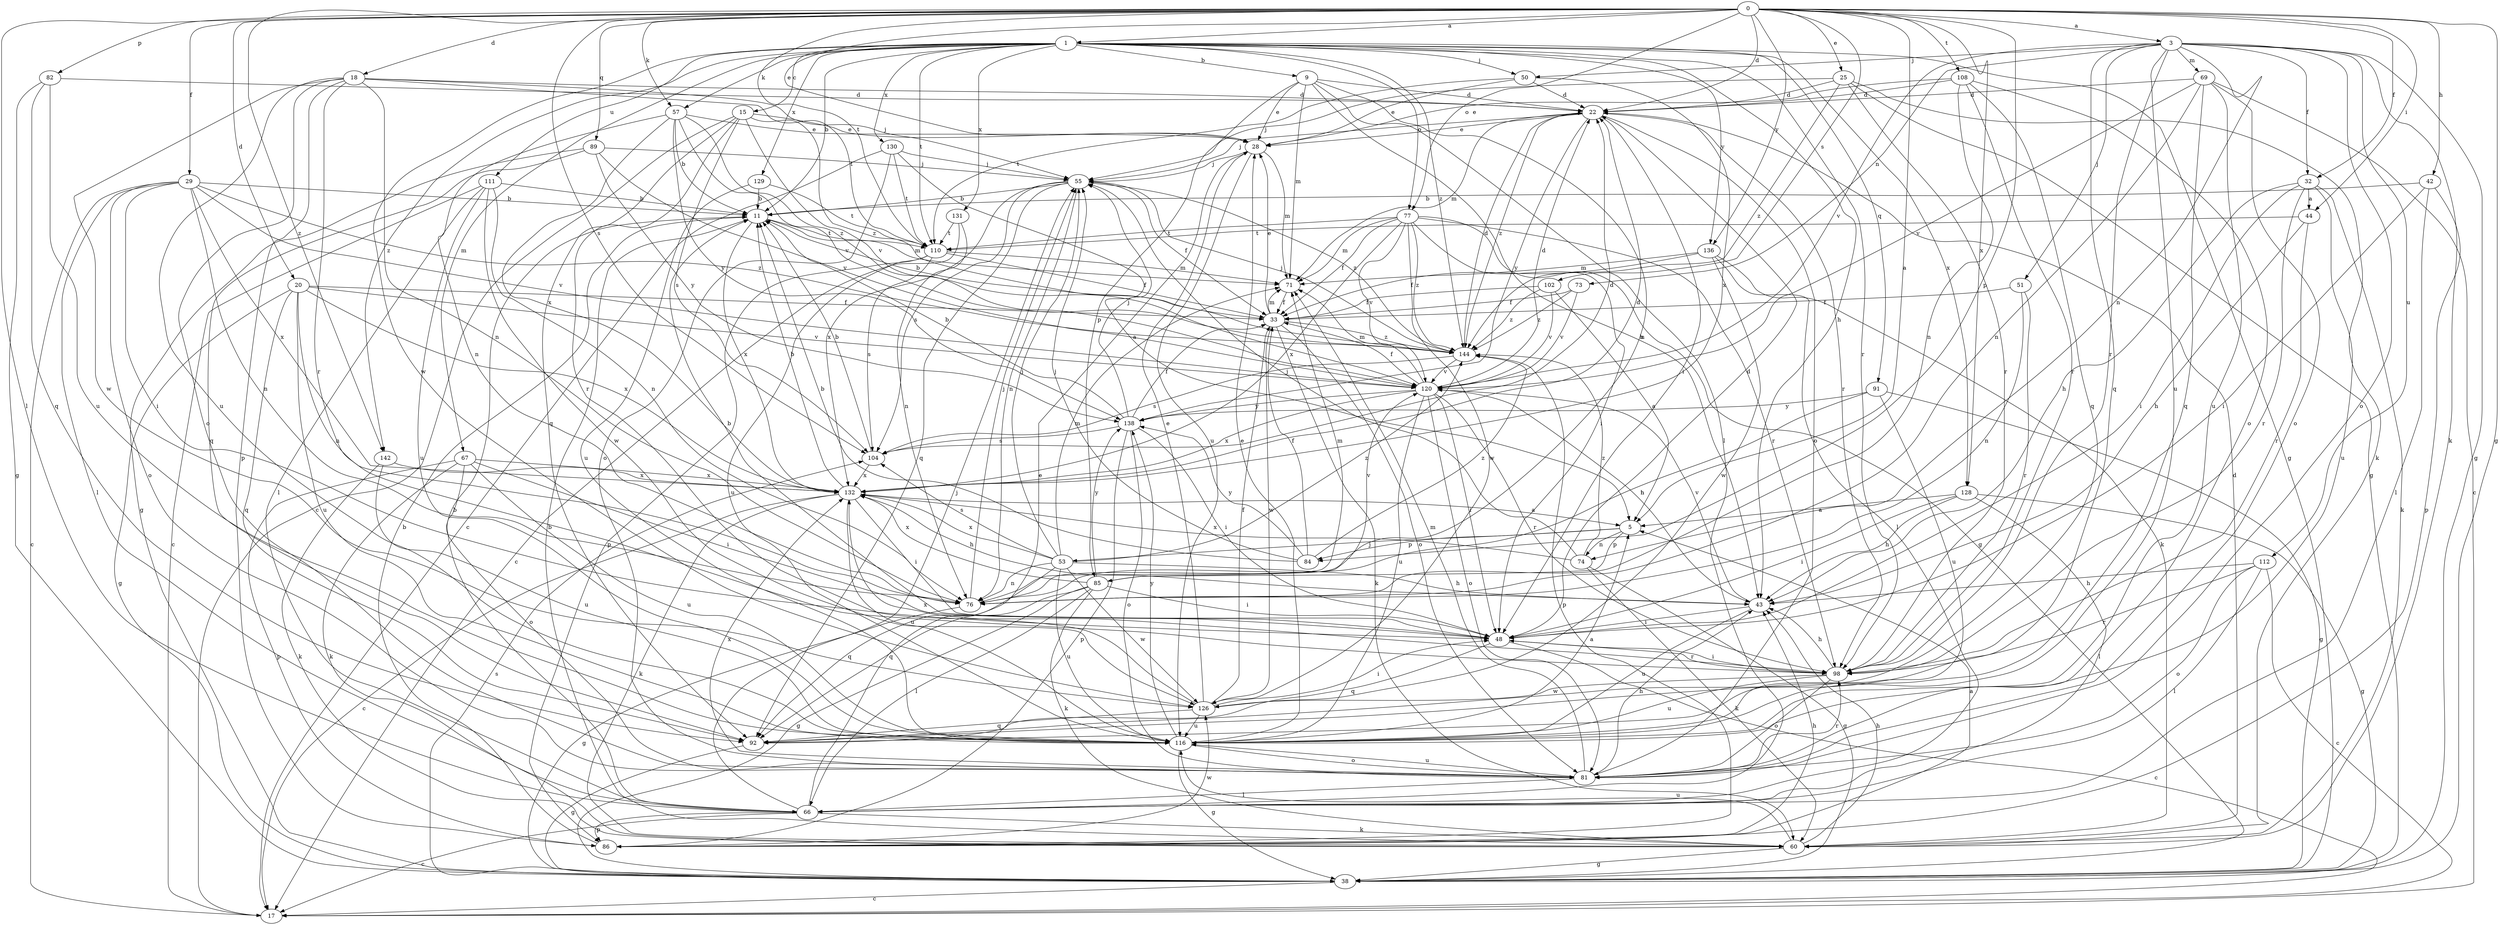 strict digraph  {
0;
1;
3;
5;
9;
11;
15;
17;
18;
20;
22;
25;
28;
29;
32;
33;
38;
42;
43;
44;
48;
50;
51;
53;
55;
57;
60;
66;
67;
69;
71;
73;
74;
76;
77;
81;
82;
84;
85;
86;
89;
91;
92;
98;
102;
104;
108;
110;
111;
112;
116;
120;
126;
128;
129;
130;
131;
132;
136;
138;
142;
144;
0 -> 1  [label=a];
0 -> 3  [label=a];
0 -> 5  [label=a];
0 -> 18  [label=d];
0 -> 20  [label=d];
0 -> 22  [label=d];
0 -> 25  [label=e];
0 -> 28  [label=e];
0 -> 29  [label=f];
0 -> 32  [label=f];
0 -> 38  [label=g];
0 -> 42  [label=h];
0 -> 44  [label=i];
0 -> 57  [label=k];
0 -> 66  [label=l];
0 -> 77  [label=o];
0 -> 82  [label=p];
0 -> 84  [label=p];
0 -> 89  [label=q];
0 -> 102  [label=s];
0 -> 104  [label=s];
0 -> 108  [label=t];
0 -> 110  [label=t];
0 -> 128  [label=x];
0 -> 136  [label=y];
0 -> 142  [label=z];
1 -> 9  [label=b];
1 -> 11  [label=b];
1 -> 15  [label=c];
1 -> 38  [label=g];
1 -> 43  [label=h];
1 -> 50  [label=j];
1 -> 57  [label=k];
1 -> 67  [label=m];
1 -> 77  [label=o];
1 -> 91  [label=q];
1 -> 98  [label=r];
1 -> 110  [label=t];
1 -> 111  [label=u];
1 -> 126  [label=w];
1 -> 128  [label=x];
1 -> 129  [label=x];
1 -> 130  [label=x];
1 -> 131  [label=x];
1 -> 136  [label=y];
1 -> 142  [label=z];
1 -> 144  [label=z];
3 -> 32  [label=f];
3 -> 38  [label=g];
3 -> 50  [label=j];
3 -> 51  [label=j];
3 -> 60  [label=k];
3 -> 69  [label=m];
3 -> 73  [label=n];
3 -> 74  [label=n];
3 -> 81  [label=o];
3 -> 92  [label=q];
3 -> 98  [label=r];
3 -> 112  [label=u];
3 -> 116  [label=u];
3 -> 120  [label=v];
5 -> 53  [label=j];
5 -> 74  [label=n];
5 -> 84  [label=p];
5 -> 85  [label=p];
9 -> 22  [label=d];
9 -> 28  [label=e];
9 -> 43  [label=h];
9 -> 66  [label=l];
9 -> 71  [label=m];
9 -> 76  [label=n];
9 -> 85  [label=p];
11 -> 71  [label=m];
11 -> 110  [label=t];
11 -> 132  [label=x];
15 -> 17  [label=c];
15 -> 28  [label=e];
15 -> 92  [label=q];
15 -> 98  [label=r];
15 -> 104  [label=s];
15 -> 120  [label=v];
15 -> 144  [label=z];
18 -> 22  [label=d];
18 -> 55  [label=j];
18 -> 76  [label=n];
18 -> 81  [label=o];
18 -> 86  [label=p];
18 -> 98  [label=r];
18 -> 110  [label=t];
18 -> 116  [label=u];
18 -> 126  [label=w];
20 -> 33  [label=f];
20 -> 38  [label=g];
20 -> 76  [label=n];
20 -> 92  [label=q];
20 -> 116  [label=u];
20 -> 120  [label=v];
20 -> 132  [label=x];
22 -> 28  [label=e];
22 -> 48  [label=i];
22 -> 55  [label=j];
22 -> 71  [label=m];
22 -> 81  [label=o];
22 -> 98  [label=r];
22 -> 138  [label=y];
22 -> 144  [label=z];
25 -> 22  [label=d];
25 -> 38  [label=g];
25 -> 55  [label=j];
25 -> 60  [label=k];
25 -> 98  [label=r];
25 -> 144  [label=z];
28 -> 55  [label=j];
28 -> 71  [label=m];
28 -> 116  [label=u];
29 -> 11  [label=b];
29 -> 17  [label=c];
29 -> 48  [label=i];
29 -> 66  [label=l];
29 -> 76  [label=n];
29 -> 81  [label=o];
29 -> 120  [label=v];
29 -> 132  [label=x];
29 -> 144  [label=z];
32 -> 43  [label=h];
32 -> 48  [label=i];
32 -> 60  [label=k];
32 -> 98  [label=r];
32 -> 116  [label=u];
32 -> 44  [label=a];
33 -> 11  [label=b];
33 -> 28  [label=e];
33 -> 60  [label=k];
33 -> 71  [label=m];
33 -> 81  [label=o];
33 -> 126  [label=w];
33 -> 144  [label=z];
38 -> 17  [label=c];
38 -> 104  [label=s];
42 -> 11  [label=b];
42 -> 48  [label=i];
42 -> 66  [label=l];
42 -> 86  [label=p];
43 -> 48  [label=i];
43 -> 116  [label=u];
43 -> 120  [label=v];
44 -> 43  [label=h];
44 -> 98  [label=r];
44 -> 110  [label=t];
48 -> 11  [label=b];
48 -> 17  [label=c];
48 -> 22  [label=d];
48 -> 92  [label=q];
48 -> 98  [label=r];
50 -> 22  [label=d];
50 -> 28  [label=e];
50 -> 110  [label=t];
50 -> 132  [label=x];
51 -> 33  [label=f];
51 -> 76  [label=n];
51 -> 98  [label=r];
53 -> 43  [label=h];
53 -> 55  [label=j];
53 -> 71  [label=m];
53 -> 76  [label=n];
53 -> 92  [label=q];
53 -> 104  [label=s];
53 -> 116  [label=u];
53 -> 126  [label=w];
53 -> 132  [label=x];
53 -> 144  [label=z];
55 -> 11  [label=b];
55 -> 33  [label=f];
55 -> 76  [label=n];
55 -> 92  [label=q];
55 -> 104  [label=s];
55 -> 132  [label=x];
55 -> 144  [label=z];
57 -> 11  [label=b];
57 -> 28  [label=e];
57 -> 76  [label=n];
57 -> 120  [label=v];
57 -> 132  [label=x];
57 -> 138  [label=y];
57 -> 144  [label=z];
60 -> 11  [label=b];
60 -> 22  [label=d];
60 -> 38  [label=g];
60 -> 43  [label=h];
60 -> 116  [label=u];
66 -> 11  [label=b];
66 -> 17  [label=c];
66 -> 28  [label=e];
66 -> 55  [label=j];
66 -> 60  [label=k];
66 -> 86  [label=p];
67 -> 48  [label=i];
67 -> 60  [label=k];
67 -> 81  [label=o];
67 -> 86  [label=p];
67 -> 116  [label=u];
67 -> 132  [label=x];
69 -> 17  [label=c];
69 -> 22  [label=d];
69 -> 76  [label=n];
69 -> 81  [label=o];
69 -> 92  [label=q];
69 -> 116  [label=u];
69 -> 120  [label=v];
71 -> 33  [label=f];
73 -> 33  [label=f];
73 -> 120  [label=v];
73 -> 144  [label=z];
74 -> 38  [label=g];
74 -> 55  [label=j];
74 -> 60  [label=k];
74 -> 132  [label=x];
74 -> 144  [label=z];
76 -> 38  [label=g];
76 -> 55  [label=j];
76 -> 71  [label=m];
77 -> 33  [label=f];
77 -> 38  [label=g];
77 -> 48  [label=i];
77 -> 71  [label=m];
77 -> 98  [label=r];
77 -> 110  [label=t];
77 -> 120  [label=v];
77 -> 126  [label=w];
77 -> 132  [label=x];
77 -> 144  [label=z];
81 -> 43  [label=h];
81 -> 66  [label=l];
81 -> 71  [label=m];
81 -> 98  [label=r];
81 -> 116  [label=u];
81 -> 132  [label=x];
82 -> 22  [label=d];
82 -> 38  [label=g];
82 -> 92  [label=q];
82 -> 116  [label=u];
84 -> 11  [label=b];
84 -> 33  [label=f];
84 -> 55  [label=j];
84 -> 138  [label=y];
84 -> 144  [label=z];
85 -> 38  [label=g];
85 -> 48  [label=i];
85 -> 60  [label=k];
85 -> 66  [label=l];
85 -> 92  [label=q];
85 -> 120  [label=v];
85 -> 132  [label=x];
85 -> 138  [label=y];
86 -> 5  [label=a];
86 -> 11  [label=b];
86 -> 43  [label=h];
86 -> 126  [label=w];
89 -> 38  [label=g];
89 -> 55  [label=j];
89 -> 92  [label=q];
89 -> 120  [label=v];
89 -> 138  [label=y];
91 -> 38  [label=g];
91 -> 76  [label=n];
91 -> 116  [label=u];
91 -> 138  [label=y];
92 -> 38  [label=g];
98 -> 43  [label=h];
98 -> 48  [label=i];
98 -> 81  [label=o];
98 -> 116  [label=u];
98 -> 126  [label=w];
102 -> 5  [label=a];
102 -> 33  [label=f];
102 -> 120  [label=v];
102 -> 144  [label=z];
104 -> 11  [label=b];
104 -> 22  [label=d];
104 -> 132  [label=x];
108 -> 22  [label=d];
108 -> 28  [label=e];
108 -> 76  [label=n];
108 -> 81  [label=o];
108 -> 92  [label=q];
108 -> 98  [label=r];
110 -> 33  [label=f];
110 -> 71  [label=m];
110 -> 86  [label=p];
110 -> 104  [label=s];
110 -> 116  [label=u];
111 -> 11  [label=b];
111 -> 17  [label=c];
111 -> 66  [label=l];
111 -> 76  [label=n];
111 -> 116  [label=u];
111 -> 126  [label=w];
112 -> 17  [label=c];
112 -> 43  [label=h];
112 -> 66  [label=l];
112 -> 81  [label=o];
112 -> 98  [label=r];
116 -> 5  [label=a];
116 -> 28  [label=e];
116 -> 38  [label=g];
116 -> 81  [label=o];
116 -> 138  [label=y];
120 -> 22  [label=d];
120 -> 33  [label=f];
120 -> 43  [label=h];
120 -> 48  [label=i];
120 -> 71  [label=m];
120 -> 81  [label=o];
120 -> 98  [label=r];
120 -> 116  [label=u];
120 -> 132  [label=x];
120 -> 138  [label=y];
126 -> 28  [label=e];
126 -> 33  [label=f];
126 -> 48  [label=i];
126 -> 92  [label=q];
126 -> 116  [label=u];
126 -> 132  [label=x];
128 -> 5  [label=a];
128 -> 38  [label=g];
128 -> 43  [label=h];
128 -> 48  [label=i];
128 -> 66  [label=l];
129 -> 11  [label=b];
129 -> 110  [label=t];
129 -> 116  [label=u];
130 -> 5  [label=a];
130 -> 17  [label=c];
130 -> 55  [label=j];
130 -> 81  [label=o];
130 -> 110  [label=t];
131 -> 17  [label=c];
131 -> 76  [label=n];
131 -> 110  [label=t];
132 -> 5  [label=a];
132 -> 11  [label=b];
132 -> 17  [label=c];
132 -> 22  [label=d];
132 -> 43  [label=h];
132 -> 48  [label=i];
132 -> 60  [label=k];
132 -> 116  [label=u];
136 -> 33  [label=f];
136 -> 60  [label=k];
136 -> 66  [label=l];
136 -> 71  [label=m];
136 -> 126  [label=w];
138 -> 11  [label=b];
138 -> 33  [label=f];
138 -> 48  [label=i];
138 -> 55  [label=j];
138 -> 81  [label=o];
138 -> 86  [label=p];
138 -> 104  [label=s];
142 -> 60  [label=k];
142 -> 116  [label=u];
142 -> 132  [label=x];
144 -> 22  [label=d];
144 -> 55  [label=j];
144 -> 86  [label=p];
144 -> 104  [label=s];
144 -> 120  [label=v];
}
